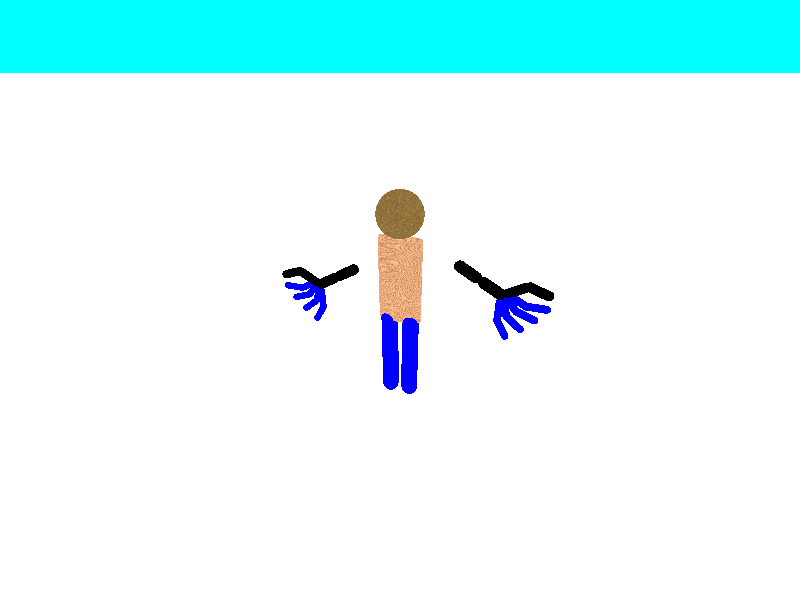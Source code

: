 #include "colors.inc"
#include "woods.inc"

#macro parts(r)
sphere_sweep{  
  linear_spline
  2,
  <0,0,0>,r
  <0,-2,0>,r
  }
#end

background { color Cyan }

camera{
 location <5,9,-15>
 look_at<0,0,0>
 angle 90
 }

plane{
 <0,1,0>, -5.5
 pigment { color White}
}

light_source{ < 10,10,-10> color White}
light_source{ <-10,10,-10> color White}
light_source{ < 0,5,-10> color White}

#if( clock <0.5 )
#declare ck1=clock*2;
#else
#declare ck1=1;
#end

#if( clock <0.5 )
#declare ck2=0;
#else
#declare ck2=(clock-0.5)*2;
#end

union{

cylinder{            // Body
 <0,-1,0>,<0,3,0>,1
 scale<1,1,0.3> texture{T_Wood20}  }

sphere{             // Head
 <0,0,0>,1.0  texture{T_Wood15}
 translate<0,4,0>
 }
 

union{            // right_leg
 object{ parts(0.4) }     // upper
 object{ parts(0.4)       // lower
    translate <0,-2,0> }
 pigment { color Blue}
 translate<-0.5,-1,0> 
}

union{            // left_leg
 object{ parts(0.4) }   // upper
 object{ parts(0.4)     // lower
    translate <0,-2,0> }
 pigment { color Blue}
 translate<0.5,-1,0> 
} 
 /*
union{            // right_hand
 object{ parts(0.4) }   // upper
 object{ parts(0.4)     // lower
 
//   rotate<0,0,-90>     // attension !!

   translate <0,-2,0>}
 pigment { color Blue}

rotate<0,0,-180*ck1>       // attension!!
rotate<-180*ck2,0,0>
 translate<-1.3,2.7,0> 
}

union{            // left_hand
 object{ parts(0.4) }   // upper
 object{ parts(0.4)    // lower
    translate <0,-2,0> }
 pigment { color Blue}
rotate<0,0,180*ck1>       // attension!!
rotate<-180*ck2,0,0>
 translate<1.3,2.7,0> 
}
*/ 
}
#macro parts(r)
sphere_sweep{ 
  linear_spline
  2,
  <0,0,0>,r
  <0,-2,0>,r
  }
#end

#macro finger()
union{ 
 object{    parts(0.4)   }
 object{    parts(0.4)
       rotate<0,0,-30>
       translate <1,2,0>  }

 pigment { color Blue}
}
#end

#macro hand(r)
// hand
union{
#for(c, 0, 3, 1)
	object{finger()
			rotate<0, 0, c*20>
			translate<-c, -c/3, 0>
	}
#end
	union{
		object{
			parts(0.5)
			rotate<0, -1, 120>
			translate<0, -2, 0>
		}
		object{
			parts(0.5)
			rotate<0, 0, -10>
			translate<2.3, 1.2,0>
		}
	}
		object{
			parts(0.6)
			translate<-0.5, -2.5, 0>
		}
		object{
			parts(0.6)
			translate<-0.5, -5.5, 0>
		}

rotate<0, r, 0>
scale(0.4)
}
#end
union{
	object{
		hand(0)
		translate<cos(-2*pi*clock), 5-0.2*clock, 0>
		rotate<0, 0, 80+40*cos(-2*pi*clock)>
	}
	object{
		hand(-180)
		translate<-2*cos(2*pi*clock), 5-0.2*clock, 0>
		rotate<0, 0, -80-40*cos(2*pi*clock)>
	}
	translate<0, 1.6, -0.2>
}



          